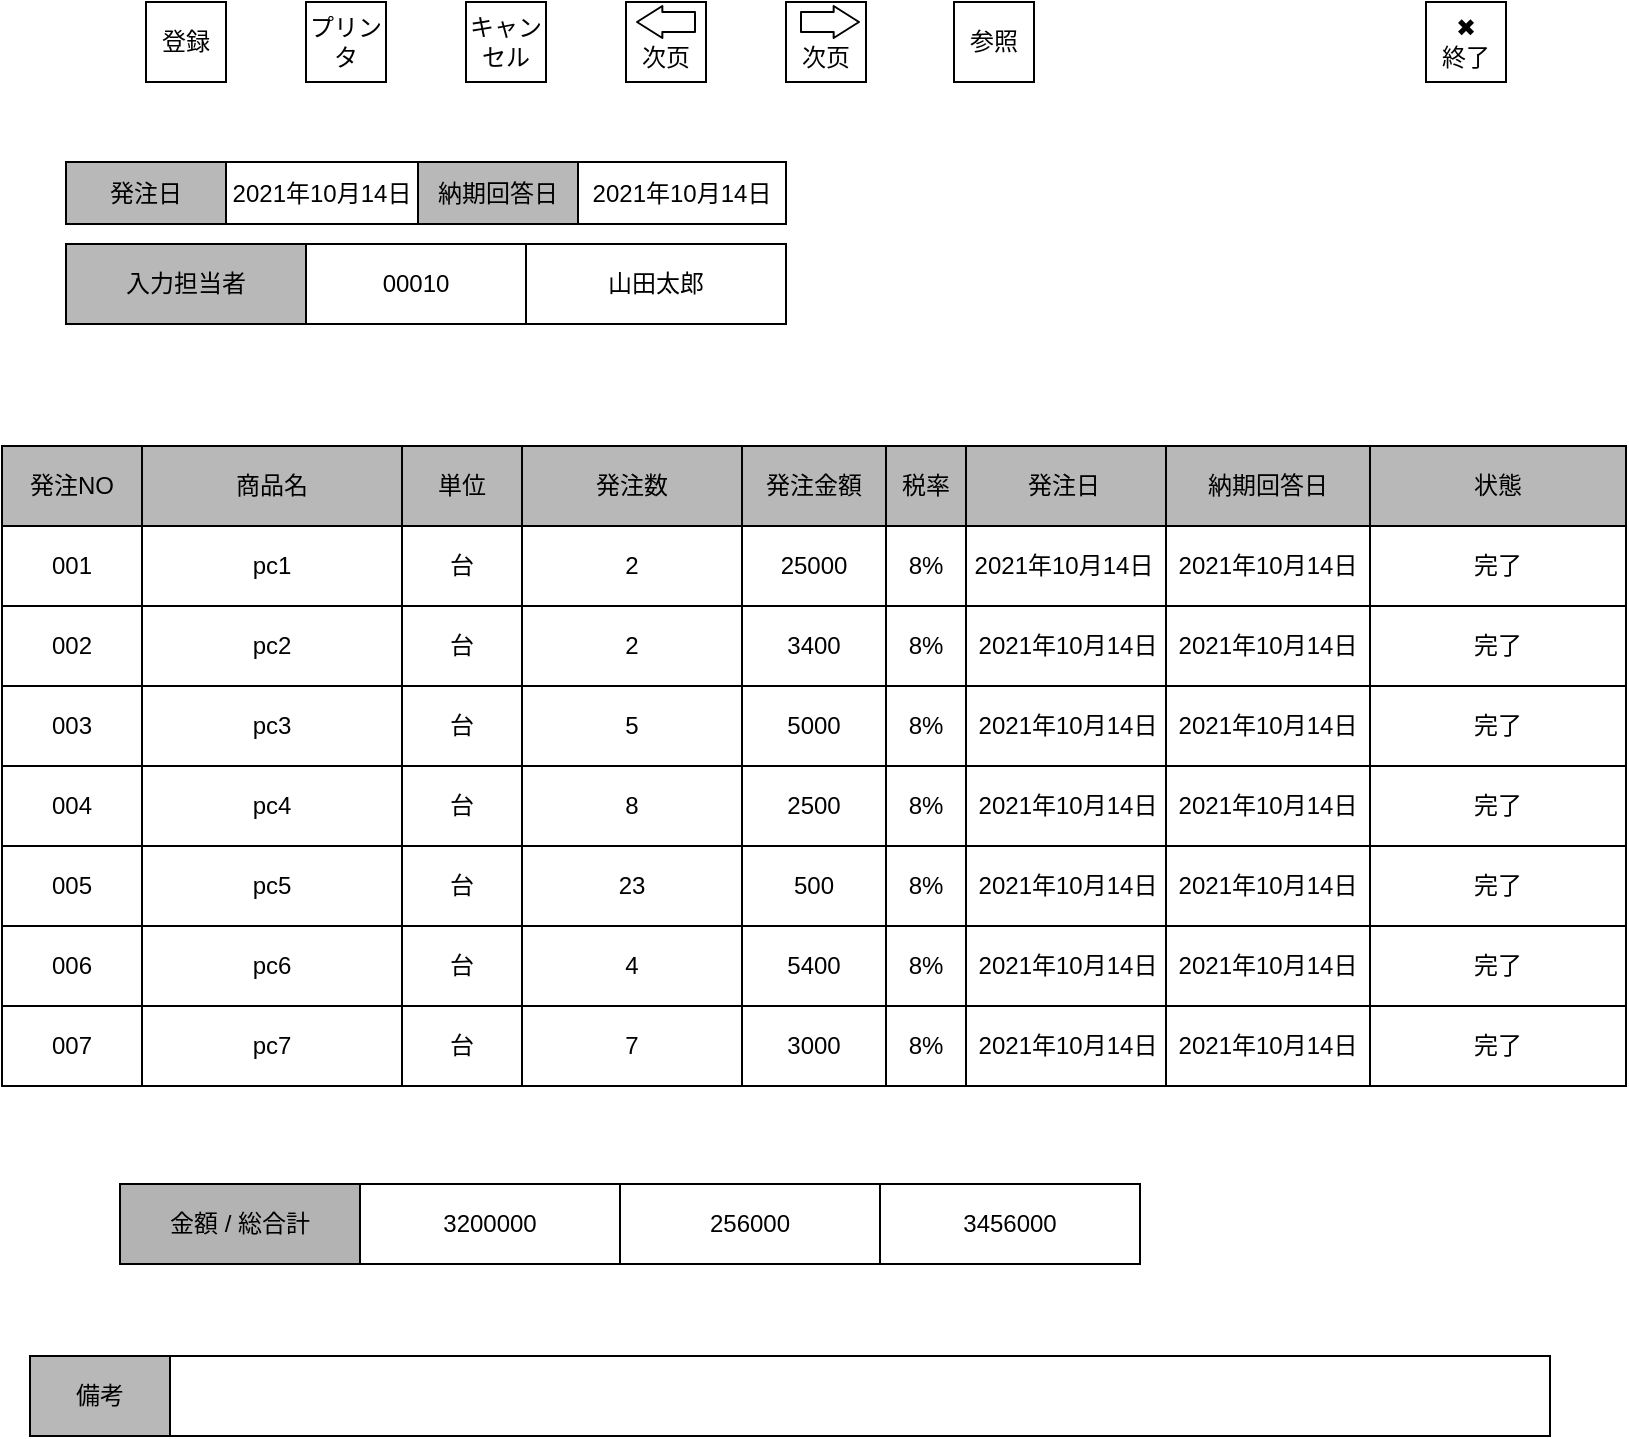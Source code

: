 <mxfile>
    <diagram id="RshSFwmVA1gjf0BuG21r" name="発注処理">
        <mxGraphModel dx="809" dy="1508" grid="1" gridSize="10" guides="1" tooltips="1" connect="1" arrows="1" fold="1" page="1" pageScale="1" pageWidth="827" pageHeight="1169" math="0" shadow="0">
            <root>
                <mxCell id="0"/>
                <mxCell id="1" parent="0"/>
                <mxCell id="KzR9wPOTO-NK81SmBr81-19" value="登録" style="rounded=0;whiteSpace=wrap;html=1;" parent="1" vertex="1">
                    <mxGeometry x="80" y="-1040" width="40" height="40" as="geometry"/>
                </mxCell>
                <mxCell id="KzR9wPOTO-NK81SmBr81-24" value="プリンタ" style="rounded=0;whiteSpace=wrap;html=1;" parent="1" vertex="1">
                    <mxGeometry x="160" y="-1040" width="40" height="40" as="geometry"/>
                </mxCell>
                <mxCell id="KzR9wPOTO-NK81SmBr81-25" value="キャンセル" style="rounded=0;whiteSpace=wrap;html=1;" parent="1" vertex="1">
                    <mxGeometry x="240" y="-1040" width="40" height="40" as="geometry"/>
                </mxCell>
                <mxCell id="KzR9wPOTO-NK81SmBr81-26" value="&lt;br&gt;次页" style="rounded=0;whiteSpace=wrap;html=1;" parent="1" vertex="1">
                    <mxGeometry x="400" y="-1040" width="40" height="40" as="geometry"/>
                </mxCell>
                <mxCell id="KzR9wPOTO-NK81SmBr81-27" value="&lt;br&gt;次页" style="rounded=0;whiteSpace=wrap;html=1;" parent="1" vertex="1">
                    <mxGeometry x="320" y="-1040" width="40" height="40" as="geometry"/>
                </mxCell>
                <mxCell id="KzR9wPOTO-NK81SmBr81-28" value="" style="shape=flexArrow;endArrow=classic;html=1;endWidth=5;endSize=3.89;" parent="1" edge="1">
                    <mxGeometry width="50" height="50" relative="1" as="geometry">
                        <mxPoint x="407" y="-1030" as="sourcePoint"/>
                        <mxPoint x="437" y="-1030" as="targetPoint"/>
                    </mxGeometry>
                </mxCell>
                <mxCell id="KzR9wPOTO-NK81SmBr81-29" value="" style="shape=flexArrow;endArrow=classic;html=1;endWidth=5;endSize=3.89;" parent="1" edge="1">
                    <mxGeometry width="50" height="50" relative="1" as="geometry">
                        <mxPoint x="355" y="-1030" as="sourcePoint"/>
                        <mxPoint x="325" y="-1030" as="targetPoint"/>
                    </mxGeometry>
                </mxCell>
                <mxCell id="KzR9wPOTO-NK81SmBr81-30" value="参照" style="rounded=0;whiteSpace=wrap;html=1;" parent="1" vertex="1">
                    <mxGeometry x="484" y="-1040" width="40" height="40" as="geometry"/>
                </mxCell>
                <mxCell id="KzR9wPOTO-NK81SmBr81-31" value="✖&lt;br&gt;終了" style="rounded=0;whiteSpace=wrap;html=1;" parent="1" vertex="1">
                    <mxGeometry x="720" y="-1040" width="40" height="40" as="geometry"/>
                </mxCell>
                <mxCell id="KzR9wPOTO-NK81SmBr81-46" value="発注日" style="rounded=0;whiteSpace=wrap;html=1;fillColor=#B8B8B8;" parent="1" vertex="1">
                    <mxGeometry x="40" y="-960" width="80" height="31" as="geometry"/>
                </mxCell>
                <mxCell id="KzR9wPOTO-NK81SmBr81-47" value="&lt;span&gt;2021年10月14日&lt;/span&gt;" style="rounded=0;whiteSpace=wrap;html=1;" parent="1" vertex="1">
                    <mxGeometry x="120" y="-960" width="96" height="31" as="geometry"/>
                </mxCell>
                <mxCell id="KzR9wPOTO-NK81SmBr81-48" value="" style="rounded=0;whiteSpace=wrap;html=1;" parent="1" vertex="1">
                    <mxGeometry x="203" y="-929" width="80" as="geometry"/>
                </mxCell>
                <mxCell id="KzR9wPOTO-NK81SmBr81-49" value="納期回答日" style="rounded=0;whiteSpace=wrap;html=1;fillColor=#B8B8B8;" parent="1" vertex="1">
                    <mxGeometry x="216" y="-960" width="80" height="31" as="geometry"/>
                </mxCell>
                <mxCell id="KzR9wPOTO-NK81SmBr81-58" value="&lt;span&gt;2021年10月14日&lt;/span&gt;" style="rounded=0;whiteSpace=wrap;html=1;" parent="1" vertex="1">
                    <mxGeometry x="296" y="-960" width="104" height="31" as="geometry"/>
                </mxCell>
                <mxCell id="KzR9wPOTO-NK81SmBr81-64" value="" style="rounded=0;whiteSpace=wrap;html=1;" parent="1" vertex="1">
                    <mxGeometry x="8" y="-818" width="812" height="320" as="geometry"/>
                </mxCell>
                <mxCell id="KzR9wPOTO-NK81SmBr81-65" value="" style="rounded=0;whiteSpace=wrap;html=1;fillColor=#B8B8B8;" parent="1" vertex="1">
                    <mxGeometry x="8" y="-818" width="812" height="40" as="geometry"/>
                </mxCell>
                <mxCell id="KzR9wPOTO-NK81SmBr81-66" value="&lt;span&gt;発注NO&lt;/span&gt;" style="rounded=0;whiteSpace=wrap;html=1;fillColor=#B8B8B8;" parent="1" vertex="1">
                    <mxGeometry x="8" y="-818" width="70" height="40" as="geometry"/>
                </mxCell>
                <mxCell id="KzR9wPOTO-NK81SmBr81-68" value="発注数" style="rounded=0;whiteSpace=wrap;html=1;fillColor=#B8B8B8;" parent="1" vertex="1">
                    <mxGeometry x="268" y="-818" width="110" height="40" as="geometry"/>
                </mxCell>
                <mxCell id="KzR9wPOTO-NK81SmBr81-69" value="発注金額" style="rounded=0;whiteSpace=wrap;html=1;fillColor=#B8B8B8;" parent="1" vertex="1">
                    <mxGeometry x="378" y="-818" width="72" height="40" as="geometry"/>
                </mxCell>
                <mxCell id="KzR9wPOTO-NK81SmBr81-71" value="商品名" style="rounded=0;whiteSpace=wrap;html=1;fillColor=#B8B8B8;" parent="1" vertex="1">
                    <mxGeometry x="78" y="-818" width="130" height="40" as="geometry"/>
                </mxCell>
                <mxCell id="KzR9wPOTO-NK81SmBr81-75" value="単位" style="rounded=0;whiteSpace=wrap;html=1;fillColor=#B8B8B8;" parent="1" vertex="1">
                    <mxGeometry x="208" y="-818" width="60" height="40" as="geometry"/>
                </mxCell>
                <mxCell id="KzR9wPOTO-NK81SmBr81-76" value="" style="rounded=0;whiteSpace=wrap;html=1;" parent="1" vertex="1">
                    <mxGeometry x="8" y="-778" width="812" height="40" as="geometry"/>
                </mxCell>
                <mxCell id="KzR9wPOTO-NK81SmBr81-77" value="001" style="rounded=0;whiteSpace=wrap;html=1;" parent="1" vertex="1">
                    <mxGeometry x="8" y="-778" width="70" height="40" as="geometry"/>
                </mxCell>
                <mxCell id="KzR9wPOTO-NK81SmBr81-78" value="2" style="rounded=0;whiteSpace=wrap;html=1;" parent="1" vertex="1">
                    <mxGeometry x="268" y="-778" width="110" height="40" as="geometry"/>
                </mxCell>
                <mxCell id="KzR9wPOTO-NK81SmBr81-79" value="25000" style="rounded=0;whiteSpace=wrap;html=1;" parent="1" vertex="1">
                    <mxGeometry x="378" y="-778" width="72" height="40" as="geometry"/>
                </mxCell>
                <mxCell id="KzR9wPOTO-NK81SmBr81-80" value="pc1" style="rounded=0;whiteSpace=wrap;html=1;" parent="1" vertex="1">
                    <mxGeometry x="78" y="-778" width="130" height="40" as="geometry"/>
                </mxCell>
                <mxCell id="KzR9wPOTO-NK81SmBr81-81" value="台" style="rounded=0;whiteSpace=wrap;html=1;" parent="1" vertex="1">
                    <mxGeometry x="208" y="-778" width="60" height="40" as="geometry"/>
                </mxCell>
                <mxCell id="KzR9wPOTO-NK81SmBr81-83" value="" style="rounded=0;whiteSpace=wrap;html=1;" parent="1" vertex="1">
                    <mxGeometry x="8" y="-738" width="812" height="40" as="geometry"/>
                </mxCell>
                <mxCell id="KzR9wPOTO-NK81SmBr81-84" value="" style="rounded=0;whiteSpace=wrap;html=1;" parent="1" vertex="1">
                    <mxGeometry x="8" y="-698" width="812" height="40" as="geometry"/>
                </mxCell>
                <mxCell id="KzR9wPOTO-NK81SmBr81-85" value="" style="rounded=0;whiteSpace=wrap;html=1;" parent="1" vertex="1">
                    <mxGeometry x="8" y="-658" width="812" height="40" as="geometry"/>
                </mxCell>
                <mxCell id="KzR9wPOTO-NK81SmBr81-86" value="" style="rounded=0;whiteSpace=wrap;html=1;" parent="1" vertex="1">
                    <mxGeometry x="8" y="-618" width="812" height="40" as="geometry"/>
                </mxCell>
                <mxCell id="KzR9wPOTO-NK81SmBr81-87" value="" style="rounded=0;whiteSpace=wrap;html=1;" parent="1" vertex="1">
                    <mxGeometry x="8" y="-578" width="812" height="40" as="geometry"/>
                </mxCell>
                <mxCell id="KzR9wPOTO-NK81SmBr81-88" value="003" style="rounded=0;whiteSpace=wrap;html=1;" parent="1" vertex="1">
                    <mxGeometry x="8" y="-698" width="70" height="40" as="geometry"/>
                </mxCell>
                <mxCell id="KzR9wPOTO-NK81SmBr81-89" value="004" style="rounded=0;whiteSpace=wrap;html=1;" parent="1" vertex="1">
                    <mxGeometry x="8" y="-658" width="70" height="40" as="geometry"/>
                </mxCell>
                <mxCell id="KzR9wPOTO-NK81SmBr81-90" value="005" style="rounded=0;whiteSpace=wrap;html=1;" parent="1" vertex="1">
                    <mxGeometry x="8" y="-618" width="70" height="40" as="geometry"/>
                </mxCell>
                <mxCell id="KzR9wPOTO-NK81SmBr81-91" value="006" style="rounded=0;whiteSpace=wrap;html=1;" parent="1" vertex="1">
                    <mxGeometry x="8" y="-578" width="70" height="40" as="geometry"/>
                </mxCell>
                <mxCell id="KzR9wPOTO-NK81SmBr81-92" value="007" style="rounded=0;whiteSpace=wrap;html=1;" parent="1" vertex="1">
                    <mxGeometry x="8" y="-538" width="70" height="40" as="geometry"/>
                </mxCell>
                <mxCell id="KzR9wPOTO-NK81SmBr81-93" value="002" style="rounded=0;whiteSpace=wrap;html=1;" parent="1" vertex="1">
                    <mxGeometry x="8" y="-738" width="70" height="40" as="geometry"/>
                </mxCell>
                <mxCell id="KzR9wPOTO-NK81SmBr81-96" value="pc2" style="rounded=0;whiteSpace=wrap;html=1;" parent="1" vertex="1">
                    <mxGeometry x="78" y="-738" width="130" height="40" as="geometry"/>
                </mxCell>
                <mxCell id="KzR9wPOTO-NK81SmBr81-98" value="pc4" style="rounded=0;whiteSpace=wrap;html=1;" parent="1" vertex="1">
                    <mxGeometry x="78" y="-658" width="130" height="40" as="geometry"/>
                </mxCell>
                <mxCell id="KzR9wPOTO-NK81SmBr81-99" value="pc5" style="rounded=0;whiteSpace=wrap;html=1;" parent="1" vertex="1">
                    <mxGeometry x="78" y="-618" width="130" height="40" as="geometry"/>
                </mxCell>
                <mxCell id="KzR9wPOTO-NK81SmBr81-100" value="pc6" style="rounded=0;whiteSpace=wrap;html=1;" parent="1" vertex="1">
                    <mxGeometry x="78" y="-578" width="130" height="40" as="geometry"/>
                </mxCell>
                <mxCell id="KzR9wPOTO-NK81SmBr81-101" value="pc7" style="rounded=0;whiteSpace=wrap;html=1;" parent="1" vertex="1">
                    <mxGeometry x="78" y="-538" width="130" height="40" as="geometry"/>
                </mxCell>
                <mxCell id="KzR9wPOTO-NK81SmBr81-102" value="pc3" style="rounded=0;whiteSpace=wrap;html=1;" parent="1" vertex="1">
                    <mxGeometry x="78" y="-698" width="130" height="40" as="geometry"/>
                </mxCell>
                <mxCell id="KzR9wPOTO-NK81SmBr81-103" value="台" style="rounded=0;whiteSpace=wrap;html=1;" parent="1" vertex="1">
                    <mxGeometry x="208" y="-738" width="60" height="40" as="geometry"/>
                </mxCell>
                <mxCell id="KzR9wPOTO-NK81SmBr81-105" value="台" style="rounded=0;whiteSpace=wrap;html=1;" parent="1" vertex="1">
                    <mxGeometry x="208" y="-698" width="60" height="40" as="geometry"/>
                </mxCell>
                <mxCell id="KzR9wPOTO-NK81SmBr81-106" value="台" style="rounded=0;whiteSpace=wrap;html=1;" parent="1" vertex="1">
                    <mxGeometry x="208" y="-658" width="60" height="40" as="geometry"/>
                </mxCell>
                <mxCell id="KzR9wPOTO-NK81SmBr81-107" value="台" style="rounded=0;whiteSpace=wrap;html=1;" parent="1" vertex="1">
                    <mxGeometry x="208" y="-618" width="60" height="40" as="geometry"/>
                </mxCell>
                <mxCell id="KzR9wPOTO-NK81SmBr81-108" value="台" style="rounded=0;whiteSpace=wrap;html=1;" parent="1" vertex="1">
                    <mxGeometry x="208" y="-578" width="60" height="40" as="geometry"/>
                </mxCell>
                <mxCell id="KzR9wPOTO-NK81SmBr81-109" value="台" style="rounded=0;whiteSpace=wrap;html=1;" parent="1" vertex="1">
                    <mxGeometry x="208" y="-538" width="60" height="40" as="geometry"/>
                </mxCell>
                <mxCell id="KzR9wPOTO-NK81SmBr81-111" value="発注日" style="rounded=0;whiteSpace=wrap;html=1;fillColor=#B8B8B8;" parent="1" vertex="1">
                    <mxGeometry x="488" y="-818" width="102" height="40" as="geometry"/>
                </mxCell>
                <mxCell id="KzR9wPOTO-NK81SmBr81-112" value="&lt;span&gt;2021年10月14日&lt;/span&gt;" style="rounded=0;whiteSpace=wrap;html=1;" parent="1" vertex="1">
                    <mxGeometry x="488" y="-778" width="102" height="40" as="geometry"/>
                </mxCell>
                <mxCell id="KzR9wPOTO-NK81SmBr81-113" value="納期回答日" style="rounded=0;whiteSpace=wrap;html=1;fillColor=#B8B8B8;" parent="1" vertex="1">
                    <mxGeometry x="590" y="-818" width="102" height="40" as="geometry"/>
                </mxCell>
                <mxCell id="KzR9wPOTO-NK81SmBr81-114" value="&lt;span&gt;2021年10月14日&lt;/span&gt;" style="rounded=0;whiteSpace=wrap;html=1;" parent="1" vertex="1">
                    <mxGeometry x="590" y="-778" width="102" height="40" as="geometry"/>
                </mxCell>
                <mxCell id="KzR9wPOTO-NK81SmBr81-115" value="状態" style="rounded=0;whiteSpace=wrap;html=1;fillColor=#B8B8B8;" parent="1" vertex="1">
                    <mxGeometry x="692" y="-818" width="128" height="40" as="geometry"/>
                </mxCell>
                <mxCell id="KzR9wPOTO-NK81SmBr81-118" value="完了" style="rounded=0;whiteSpace=wrap;html=1;" parent="1" vertex="1">
                    <mxGeometry x="692" y="-778" width="128" height="40" as="geometry"/>
                </mxCell>
                <mxCell id="KzR9wPOTO-NK81SmBr81-119" value="入力担当者" style="rounded=0;whiteSpace=wrap;html=1;fillColor=#B8B8B8;" parent="1" vertex="1">
                    <mxGeometry x="40" y="-919" width="120" height="40" as="geometry"/>
                </mxCell>
                <mxCell id="KzR9wPOTO-NK81SmBr81-120" value="00010" style="rounded=0;whiteSpace=wrap;html=1;" parent="1" vertex="1">
                    <mxGeometry x="160" y="-919" width="110" height="40" as="geometry"/>
                </mxCell>
                <mxCell id="KzR9wPOTO-NK81SmBr81-121" value="山田太郎" style="rounded=0;whiteSpace=wrap;html=1;" parent="1" vertex="1">
                    <mxGeometry x="270" y="-919" width="130" height="40" as="geometry"/>
                </mxCell>
                <mxCell id="KzR9wPOTO-NK81SmBr81-129" value="備考" style="rounded=0;whiteSpace=wrap;html=1;fillColor=#B8B8B8;" parent="1" vertex="1">
                    <mxGeometry x="22" y="-363" width="70" height="40" as="geometry"/>
                </mxCell>
                <mxCell id="KzR9wPOTO-NK81SmBr81-130" value="" style="rounded=0;whiteSpace=wrap;html=1;fillColor=none;" parent="1" vertex="1">
                    <mxGeometry x="92" y="-363" width="690" height="40" as="geometry"/>
                </mxCell>
                <mxCell id="qiQPY6fA3aQvSLMe_C2b-2" value="金額 / 総合計" style="rounded=0;whiteSpace=wrap;html=1;fillColor=#B3B3B3;" parent="1" vertex="1">
                    <mxGeometry x="67" y="-449" width="120" height="40" as="geometry"/>
                </mxCell>
                <mxCell id="qiQPY6fA3aQvSLMe_C2b-3" value="税率" style="rounded=0;whiteSpace=wrap;html=1;fillColor=#B8B8B8;" parent="1" vertex="1">
                    <mxGeometry x="450" y="-818" width="40" height="40" as="geometry"/>
                </mxCell>
                <mxCell id="qiQPY6fA3aQvSLMe_C2b-4" value="8%" style="rounded=0;whiteSpace=wrap;html=1;fillColor=#FFFFFF;" parent="1" vertex="1">
                    <mxGeometry x="450" y="-778" width="40" height="40" as="geometry"/>
                </mxCell>
                <mxCell id="qiQPY6fA3aQvSLMe_C2b-5" value="2" style="rounded=0;whiteSpace=wrap;html=1;" parent="1" vertex="1">
                    <mxGeometry x="268" y="-738" width="110" height="40" as="geometry"/>
                </mxCell>
                <mxCell id="qiQPY6fA3aQvSLMe_C2b-6" value="8" style="rounded=0;whiteSpace=wrap;html=1;" parent="1" vertex="1">
                    <mxGeometry x="268" y="-658" width="110" height="40" as="geometry"/>
                </mxCell>
                <mxCell id="qiQPY6fA3aQvSLMe_C2b-7" value="23" style="rounded=0;whiteSpace=wrap;html=1;" parent="1" vertex="1">
                    <mxGeometry x="268" y="-618" width="110" height="40" as="geometry"/>
                </mxCell>
                <mxCell id="qiQPY6fA3aQvSLMe_C2b-8" value="4" style="rounded=0;whiteSpace=wrap;html=1;" parent="1" vertex="1">
                    <mxGeometry x="268" y="-578" width="110" height="40" as="geometry"/>
                </mxCell>
                <mxCell id="qiQPY6fA3aQvSLMe_C2b-9" value="7" style="rounded=0;whiteSpace=wrap;html=1;" parent="1" vertex="1">
                    <mxGeometry x="268" y="-538" width="110" height="40" as="geometry"/>
                </mxCell>
                <mxCell id="qiQPY6fA3aQvSLMe_C2b-10" value="5" style="rounded=0;whiteSpace=wrap;html=1;" parent="1" vertex="1">
                    <mxGeometry x="268" y="-698" width="110" height="40" as="geometry"/>
                </mxCell>
                <mxCell id="qiQPY6fA3aQvSLMe_C2b-11" value="3400" style="rounded=0;whiteSpace=wrap;html=1;" parent="1" vertex="1">
                    <mxGeometry x="378" y="-738" width="72" height="40" as="geometry"/>
                </mxCell>
                <mxCell id="qiQPY6fA3aQvSLMe_C2b-12" value="5000" style="rounded=0;whiteSpace=wrap;html=1;" parent="1" vertex="1">
                    <mxGeometry x="378" y="-698" width="72" height="40" as="geometry"/>
                </mxCell>
                <mxCell id="qiQPY6fA3aQvSLMe_C2b-13" value="2500" style="rounded=0;whiteSpace=wrap;html=1;" parent="1" vertex="1">
                    <mxGeometry x="378" y="-658" width="72" height="40" as="geometry"/>
                </mxCell>
                <mxCell id="qiQPY6fA3aQvSLMe_C2b-14" value="500" style="rounded=0;whiteSpace=wrap;html=1;" parent="1" vertex="1">
                    <mxGeometry x="378" y="-618" width="72" height="40" as="geometry"/>
                </mxCell>
                <mxCell id="qiQPY6fA3aQvSLMe_C2b-15" value="5400" style="rounded=0;whiteSpace=wrap;html=1;" parent="1" vertex="1">
                    <mxGeometry x="378" y="-578" width="72" height="40" as="geometry"/>
                </mxCell>
                <mxCell id="qiQPY6fA3aQvSLMe_C2b-16" value="3000" style="rounded=0;whiteSpace=wrap;html=1;" parent="1" vertex="1">
                    <mxGeometry x="378" y="-538" width="72" height="40" as="geometry"/>
                </mxCell>
                <mxCell id="qiQPY6fA3aQvSLMe_C2b-17" value="8%" style="rounded=0;whiteSpace=wrap;html=1;fillColor=#FFFFFF;" parent="1" vertex="1">
                    <mxGeometry x="450" y="-738" width="40" height="40" as="geometry"/>
                </mxCell>
                <mxCell id="qiQPY6fA3aQvSLMe_C2b-18" value="8%" style="rounded=0;whiteSpace=wrap;html=1;fillColor=#FFFFFF;" parent="1" vertex="1">
                    <mxGeometry x="450" y="-698" width="40" height="40" as="geometry"/>
                </mxCell>
                <mxCell id="qiQPY6fA3aQvSLMe_C2b-19" value="8%" style="rounded=0;whiteSpace=wrap;html=1;fillColor=#FFFFFF;" parent="1" vertex="1">
                    <mxGeometry x="450" y="-658" width="40" height="40" as="geometry"/>
                </mxCell>
                <mxCell id="qiQPY6fA3aQvSLMe_C2b-20" value="8%" style="rounded=0;whiteSpace=wrap;html=1;fillColor=#FFFFFF;" parent="1" vertex="1">
                    <mxGeometry x="450" y="-618" width="40" height="40" as="geometry"/>
                </mxCell>
                <mxCell id="qiQPY6fA3aQvSLMe_C2b-21" value="8%" style="rounded=0;whiteSpace=wrap;html=1;fillColor=#FFFFFF;" parent="1" vertex="1">
                    <mxGeometry x="450" y="-578" width="40" height="40" as="geometry"/>
                </mxCell>
                <mxCell id="qiQPY6fA3aQvSLMe_C2b-22" value="8%" style="rounded=0;whiteSpace=wrap;html=1;fillColor=#FFFFFF;" parent="1" vertex="1">
                    <mxGeometry x="450" y="-538" width="40" height="40" as="geometry"/>
                </mxCell>
                <mxCell id="qiQPY6fA3aQvSLMe_C2b-23" value="&lt;span&gt;2021年10月14日&lt;/span&gt;" style="rounded=0;whiteSpace=wrap;html=1;" parent="1" vertex="1">
                    <mxGeometry x="490" y="-738" width="102" height="40" as="geometry"/>
                </mxCell>
                <mxCell id="qiQPY6fA3aQvSLMe_C2b-24" value="&lt;span&gt;2021年10月14日&lt;/span&gt;" style="rounded=0;whiteSpace=wrap;html=1;" parent="1" vertex="1">
                    <mxGeometry x="490" y="-698" width="102" height="40" as="geometry"/>
                </mxCell>
                <mxCell id="qiQPY6fA3aQvSLMe_C2b-25" value="&lt;span&gt;2021年10月14日&lt;/span&gt;" style="rounded=0;whiteSpace=wrap;html=1;" parent="1" vertex="1">
                    <mxGeometry x="490" y="-658" width="102" height="40" as="geometry"/>
                </mxCell>
                <mxCell id="qiQPY6fA3aQvSLMe_C2b-26" value="&lt;span&gt;2021年10月14日&lt;/span&gt;" style="rounded=0;whiteSpace=wrap;html=1;" parent="1" vertex="1">
                    <mxGeometry x="490" y="-618" width="102" height="40" as="geometry"/>
                </mxCell>
                <mxCell id="qiQPY6fA3aQvSLMe_C2b-27" value="&lt;span&gt;2021年10月14日&lt;/span&gt;" style="rounded=0;whiteSpace=wrap;html=1;" parent="1" vertex="1">
                    <mxGeometry x="490" y="-578" width="102" height="40" as="geometry"/>
                </mxCell>
                <mxCell id="qiQPY6fA3aQvSLMe_C2b-28" value="&lt;span&gt;2021年10月14日&lt;/span&gt;" style="rounded=0;whiteSpace=wrap;html=1;" parent="1" vertex="1">
                    <mxGeometry x="490" y="-538" width="102" height="40" as="geometry"/>
                </mxCell>
                <mxCell id="qiQPY6fA3aQvSLMe_C2b-29" value="&lt;span&gt;2021年10月14日&lt;/span&gt;" style="rounded=0;whiteSpace=wrap;html=1;" parent="1" vertex="1">
                    <mxGeometry x="590" y="-738" width="102" height="40" as="geometry"/>
                </mxCell>
                <mxCell id="qiQPY6fA3aQvSLMe_C2b-30" value="&lt;span&gt;2021年10月14日&lt;/span&gt;" style="rounded=0;whiteSpace=wrap;html=1;" parent="1" vertex="1">
                    <mxGeometry x="590" y="-698" width="102" height="40" as="geometry"/>
                </mxCell>
                <mxCell id="qiQPY6fA3aQvSLMe_C2b-31" value="&lt;span&gt;2021年10月14日&lt;/span&gt;" style="rounded=0;whiteSpace=wrap;html=1;" parent="1" vertex="1">
                    <mxGeometry x="590" y="-658" width="102" height="40" as="geometry"/>
                </mxCell>
                <mxCell id="qiQPY6fA3aQvSLMe_C2b-32" value="&lt;span&gt;2021年10月14日&lt;/span&gt;" style="rounded=0;whiteSpace=wrap;html=1;" parent="1" vertex="1">
                    <mxGeometry x="590" y="-618" width="102" height="40" as="geometry"/>
                </mxCell>
                <mxCell id="qiQPY6fA3aQvSLMe_C2b-33" value="&lt;span&gt;2021年10月14日&lt;/span&gt;" style="rounded=0;whiteSpace=wrap;html=1;" parent="1" vertex="1">
                    <mxGeometry x="590" y="-578" width="102" height="40" as="geometry"/>
                </mxCell>
                <mxCell id="qiQPY6fA3aQvSLMe_C2b-34" value="&lt;span&gt;2021年10月14日&lt;/span&gt;" style="rounded=0;whiteSpace=wrap;html=1;" parent="1" vertex="1">
                    <mxGeometry x="590" y="-538" width="102" height="40" as="geometry"/>
                </mxCell>
                <mxCell id="qiQPY6fA3aQvSLMe_C2b-35" value="完了" style="rounded=0;whiteSpace=wrap;html=1;" parent="1" vertex="1">
                    <mxGeometry x="692" y="-738" width="128" height="40" as="geometry"/>
                </mxCell>
                <mxCell id="qiQPY6fA3aQvSLMe_C2b-37" value="完了" style="rounded=0;whiteSpace=wrap;html=1;" parent="1" vertex="1">
                    <mxGeometry x="692" y="-698" width="128" height="40" as="geometry"/>
                </mxCell>
                <mxCell id="qiQPY6fA3aQvSLMe_C2b-38" value="完了" style="rounded=0;whiteSpace=wrap;html=1;" parent="1" vertex="1">
                    <mxGeometry x="692" y="-658" width="128" height="40" as="geometry"/>
                </mxCell>
                <mxCell id="qiQPY6fA3aQvSLMe_C2b-39" value="完了" style="rounded=0;whiteSpace=wrap;html=1;" parent="1" vertex="1">
                    <mxGeometry x="692" y="-618" width="128" height="40" as="geometry"/>
                </mxCell>
                <mxCell id="qiQPY6fA3aQvSLMe_C2b-40" value="完了" style="rounded=0;whiteSpace=wrap;html=1;" parent="1" vertex="1">
                    <mxGeometry x="692" y="-578" width="128" height="40" as="geometry"/>
                </mxCell>
                <mxCell id="qiQPY6fA3aQvSLMe_C2b-41" value="完了" style="rounded=0;whiteSpace=wrap;html=1;" parent="1" vertex="1">
                    <mxGeometry x="692" y="-538" width="128" height="40" as="geometry"/>
                </mxCell>
                <mxCell id="qiQPY6fA3aQvSLMe_C2b-42" value="3200000" style="rounded=0;whiteSpace=wrap;html=1;fillColor=#FFFFFF;gradientColor=none;" parent="1" vertex="1">
                    <mxGeometry x="187" y="-449" width="130" height="40" as="geometry"/>
                </mxCell>
                <mxCell id="qiQPY6fA3aQvSLMe_C2b-43" value="256000" style="rounded=0;whiteSpace=wrap;html=1;fillColor=#FFFFFF;gradientColor=none;" parent="1" vertex="1">
                    <mxGeometry x="317" y="-449" width="130" height="40" as="geometry"/>
                </mxCell>
                <mxCell id="qiQPY6fA3aQvSLMe_C2b-44" value="3456000" style="rounded=0;whiteSpace=wrap;html=1;fillColor=#FFFFFF;gradientColor=none;" parent="1" vertex="1">
                    <mxGeometry x="447" y="-449" width="130" height="40" as="geometry"/>
                </mxCell>
            </root>
        </mxGraphModel>
    </diagram>
    <diagram id="gIurXZiu84MalaSHNMTA" name="仕入処理">
        <mxGraphModel dx="809" dy="339" grid="1" gridSize="10" guides="1" tooltips="1" connect="1" arrows="1" fold="1" page="1" pageScale="1" pageWidth="827" pageHeight="1169" math="0" shadow="0">
            <root>
                <mxCell id="tuiyZNg3dBRPK5lS14gB-0"/>
                <mxCell id="tuiyZNg3dBRPK5lS14gB-1" parent="tuiyZNg3dBRPK5lS14gB-0"/>
            </root>
        </mxGraphModel>
    </diagram>
</mxfile>